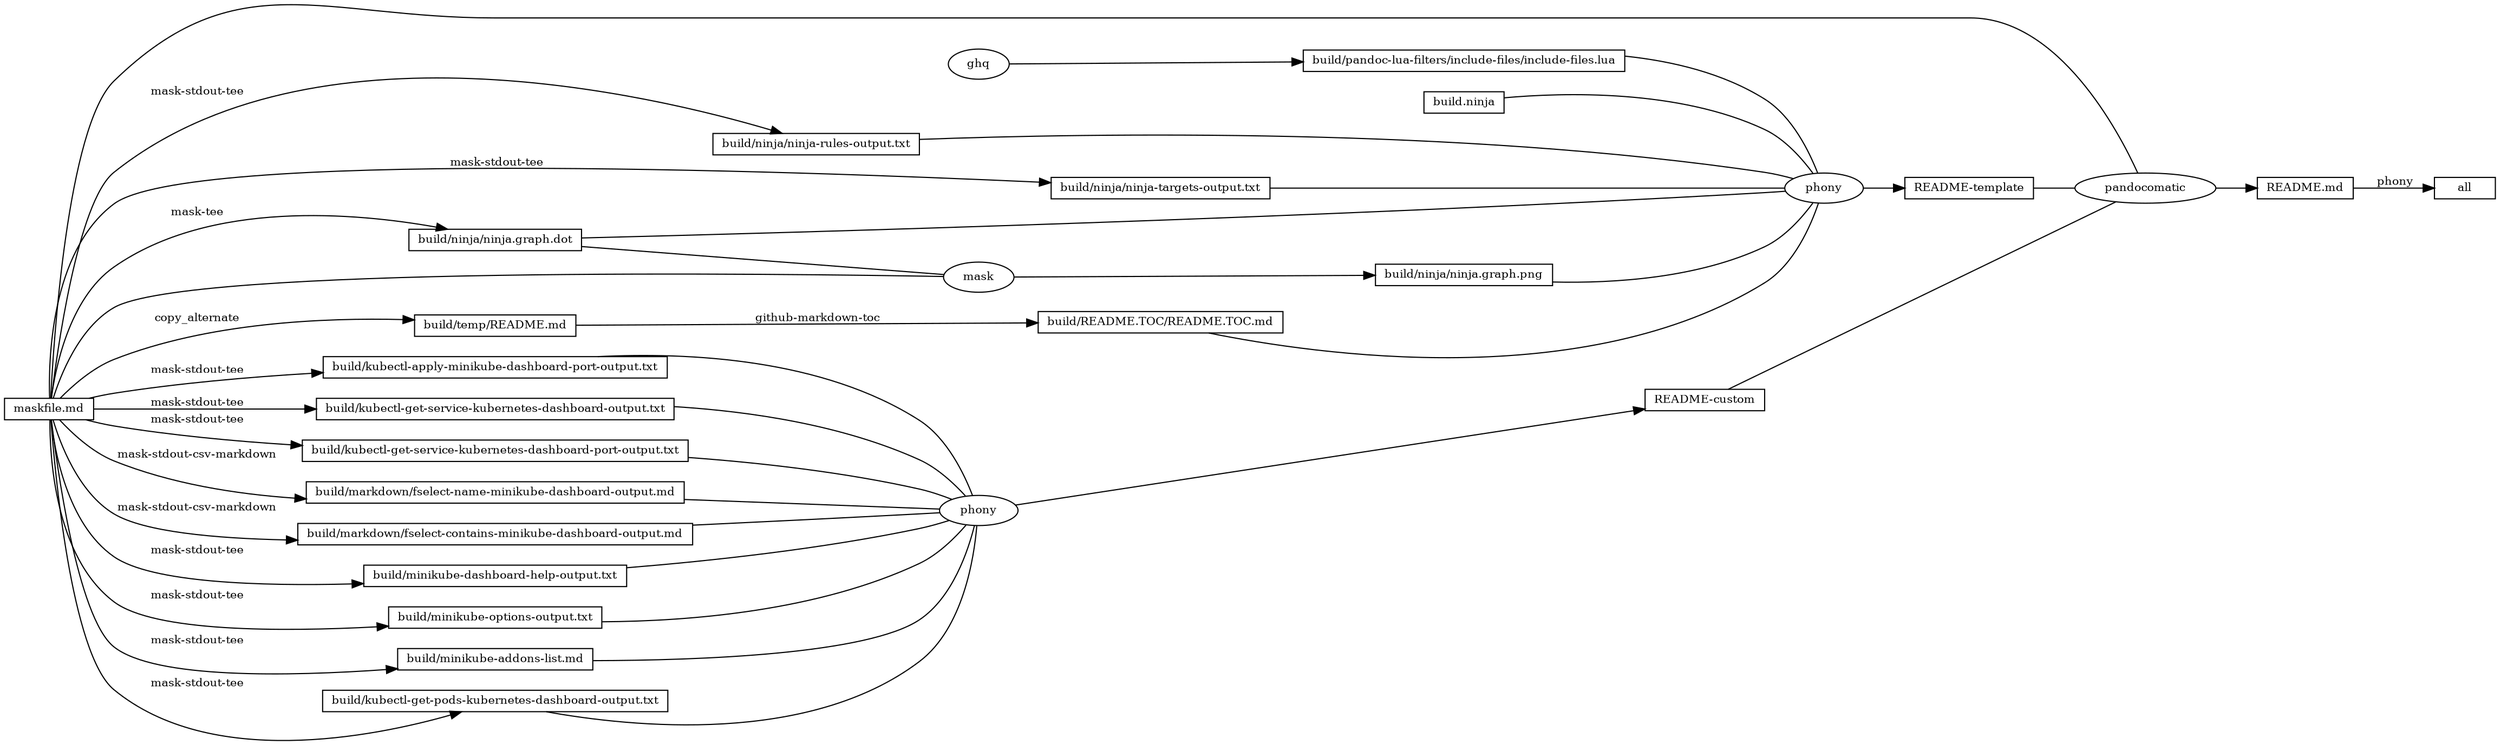 digraph ninja {
rankdir="LR"
node [fontsize=10, shape=box, height=0.25]
edge [fontsize=10]
"0x7fb0b9c08a60" [label="all"]
"0x7fb0b9c08be0" -> "0x7fb0b9c08a60" [label=" phony"]
"0x7fb0b9c08be0" [label="README.md"]
"0x7fb0b9c0b380" [label="pandocomatic", shape=ellipse]
"0x7fb0b9c0b380" -> "0x7fb0b9c08be0"
"0x7fb0b9c09150" -> "0x7fb0b9c0b380" [arrowhead=none]
"0x7fb0b9c09eb0" -> "0x7fb0b9c0b380" [arrowhead=none]
"0x7fb0b9c0b3f0" -> "0x7fb0b9c0b380" [arrowhead=none]
"0x7fb0b9c09150" [label="maskfile.md"]
"0x7fb0b9c09eb0" [label="README-template"]
"0x7fb0b9c09c00" [label="phony", shape=ellipse]
"0x7fb0b9c09c00" -> "0x7fb0b9c09eb0"
"0x7fb0b9c08ec0" -> "0x7fb0b9c09c00" [arrowhead=none]
"0x7fb0b9c09f10" -> "0x7fb0b9c09c00" [arrowhead=none]
"0x7fb0b9c09090" -> "0x7fb0b9c09c00" [arrowhead=none]
"0x7fb0b9c09300" -> "0x7fb0b9c09c00" [arrowhead=none]
"0x7fb0b9c09560" -> "0x7fb0b9c09c00" [arrowhead=none]
"0x7fb0b9c097a0" -> "0x7fb0b9c09c00" [arrowhead=none]
"0x7fb0b9c09aa0" -> "0x7fb0b9c09c00" [arrowhead=none]
"0x7fb0b9c08ec0" [label="build/pandoc-lua-filters/include-files/include-files.lua"]
"0x7fb0b9c08e50" [label="ghq", shape=ellipse]
"0x7fb0b9c08e50" -> "0x7fb0b9c08ec0"
"0x7fb0b9c09f10" [label="build.ninja"]
"0x7fb0b9c09090" [label="build/ninja/ninja-rules-output.txt"]
"0x7fb0b9c09150" -> "0x7fb0b9c09090" [label=" mask-stdout-tee"]
"0x7fb0b9c09300" [label="build/ninja/ninja-targets-output.txt"]
"0x7fb0b9c09150" -> "0x7fb0b9c09300" [label=" mask-stdout-tee"]
"0x7fb0b9c09560" [label="build/ninja/ninja.graph.dot"]
"0x7fb0b9c09150" -> "0x7fb0b9c09560" [label=" mask-tee"]
"0x7fb0b9c097a0" [label="build/ninja/ninja.graph.png"]
"0x7fb0b9c09730" [label="mask", shape=ellipse]
"0x7fb0b9c09730" -> "0x7fb0b9c097a0"
"0x7fb0b9c09150" -> "0x7fb0b9c09730" [arrowhead=none]
"0x7fb0b9c09560" -> "0x7fb0b9c09730" [arrowhead=none]
"0x7fb0b9c09aa0" [label="build/README.TOC/README.TOC.md"]
"0x7fb0b9c09930" -> "0x7fb0b9c09aa0" [label=" github-markdown-toc"]
"0x7fb0b9c09930" [label="build/temp/README.md"]
"0x7fb0b9c09150" -> "0x7fb0b9c09930" [label=" copy_alternate"]
"0x7fb0b9c0b3f0" [label="README-custom"]
"0x7fb0b9c0b220" [label="phony", shape=ellipse]
"0x7fb0b9c0b220" -> "0x7fb0b9c0b3f0"
"0x7fb0b9c09cf0" -> "0x7fb0b9c0b220" [arrowhead=none]
"0x7fb0b9c0a180" -> "0x7fb0b9c0b220" [arrowhead=none]
"0x7fb0b9c0a390" -> "0x7fb0b9c0b220" [arrowhead=none]
"0x7fb0b9c0a590" -> "0x7fb0b9c0b220" [arrowhead=none]
"0x7fb0b9c0a850" -> "0x7fb0b9c0b220" [arrowhead=none]
"0x7fb0b9c0aae0" -> "0x7fb0b9c0b220" [arrowhead=none]
"0x7fb0b9c0ad70" -> "0x7fb0b9c0b220" [arrowhead=none]
"0x7fb0b9c0b070" -> "0x7fb0b9c0b220" [arrowhead=none]
"0x7fb0b9c0b190" -> "0x7fb0b9c0b220" [arrowhead=none]
"0x7fb0b9c09cf0" [label="build/minikube-addons-list.md"]
"0x7fb0b9c09150" -> "0x7fb0b9c09cf0" [label=" mask-stdout-tee"]
"0x7fb0b9c0a180" [label="build/kubectl-get-pods-kubernetes-dashboard-output.txt"]
"0x7fb0b9c09150" -> "0x7fb0b9c0a180" [label=" mask-stdout-tee"]
"0x7fb0b9c0a390" [label="build/kubectl-apply-minikube-dashboard-port-output.txt"]
"0x7fb0b9c09150" -> "0x7fb0b9c0a390" [label=" mask-stdout-tee"]
"0x7fb0b9c0a590" [label="build/kubectl-get-service-kubernetes-dashboard-output.txt"]
"0x7fb0b9c09150" -> "0x7fb0b9c0a590" [label=" mask-stdout-tee"]
"0x7fb0b9c0a850" [label="build/kubectl-get-service-kubernetes-dashboard-port-output.txt"]
"0x7fb0b9c09150" -> "0x7fb0b9c0a850" [label=" mask-stdout-tee"]
"0x7fb0b9c0aae0" [label="build/markdown/fselect-name-minikube-dashboard-output.md"]
"0x7fb0b9c09150" -> "0x7fb0b9c0aae0" [label=" mask-stdout-csv-markdown"]
"0x7fb0b9c0ad70" [label="build/markdown/fselect-contains-minikube-dashboard-output.md"]
"0x7fb0b9c09150" -> "0x7fb0b9c0ad70" [label=" mask-stdout-csv-markdown"]
"0x7fb0b9c0b070" [label="build/minikube-dashboard-help-output.txt"]
"0x7fb0b9c09150" -> "0x7fb0b9c0b070" [label=" mask-stdout-tee"]
"0x7fb0b9c0b190" [label="build/minikube-options-output.txt"]
"0x7fb0b9c09150" -> "0x7fb0b9c0b190" [label=" mask-stdout-tee"]
}
